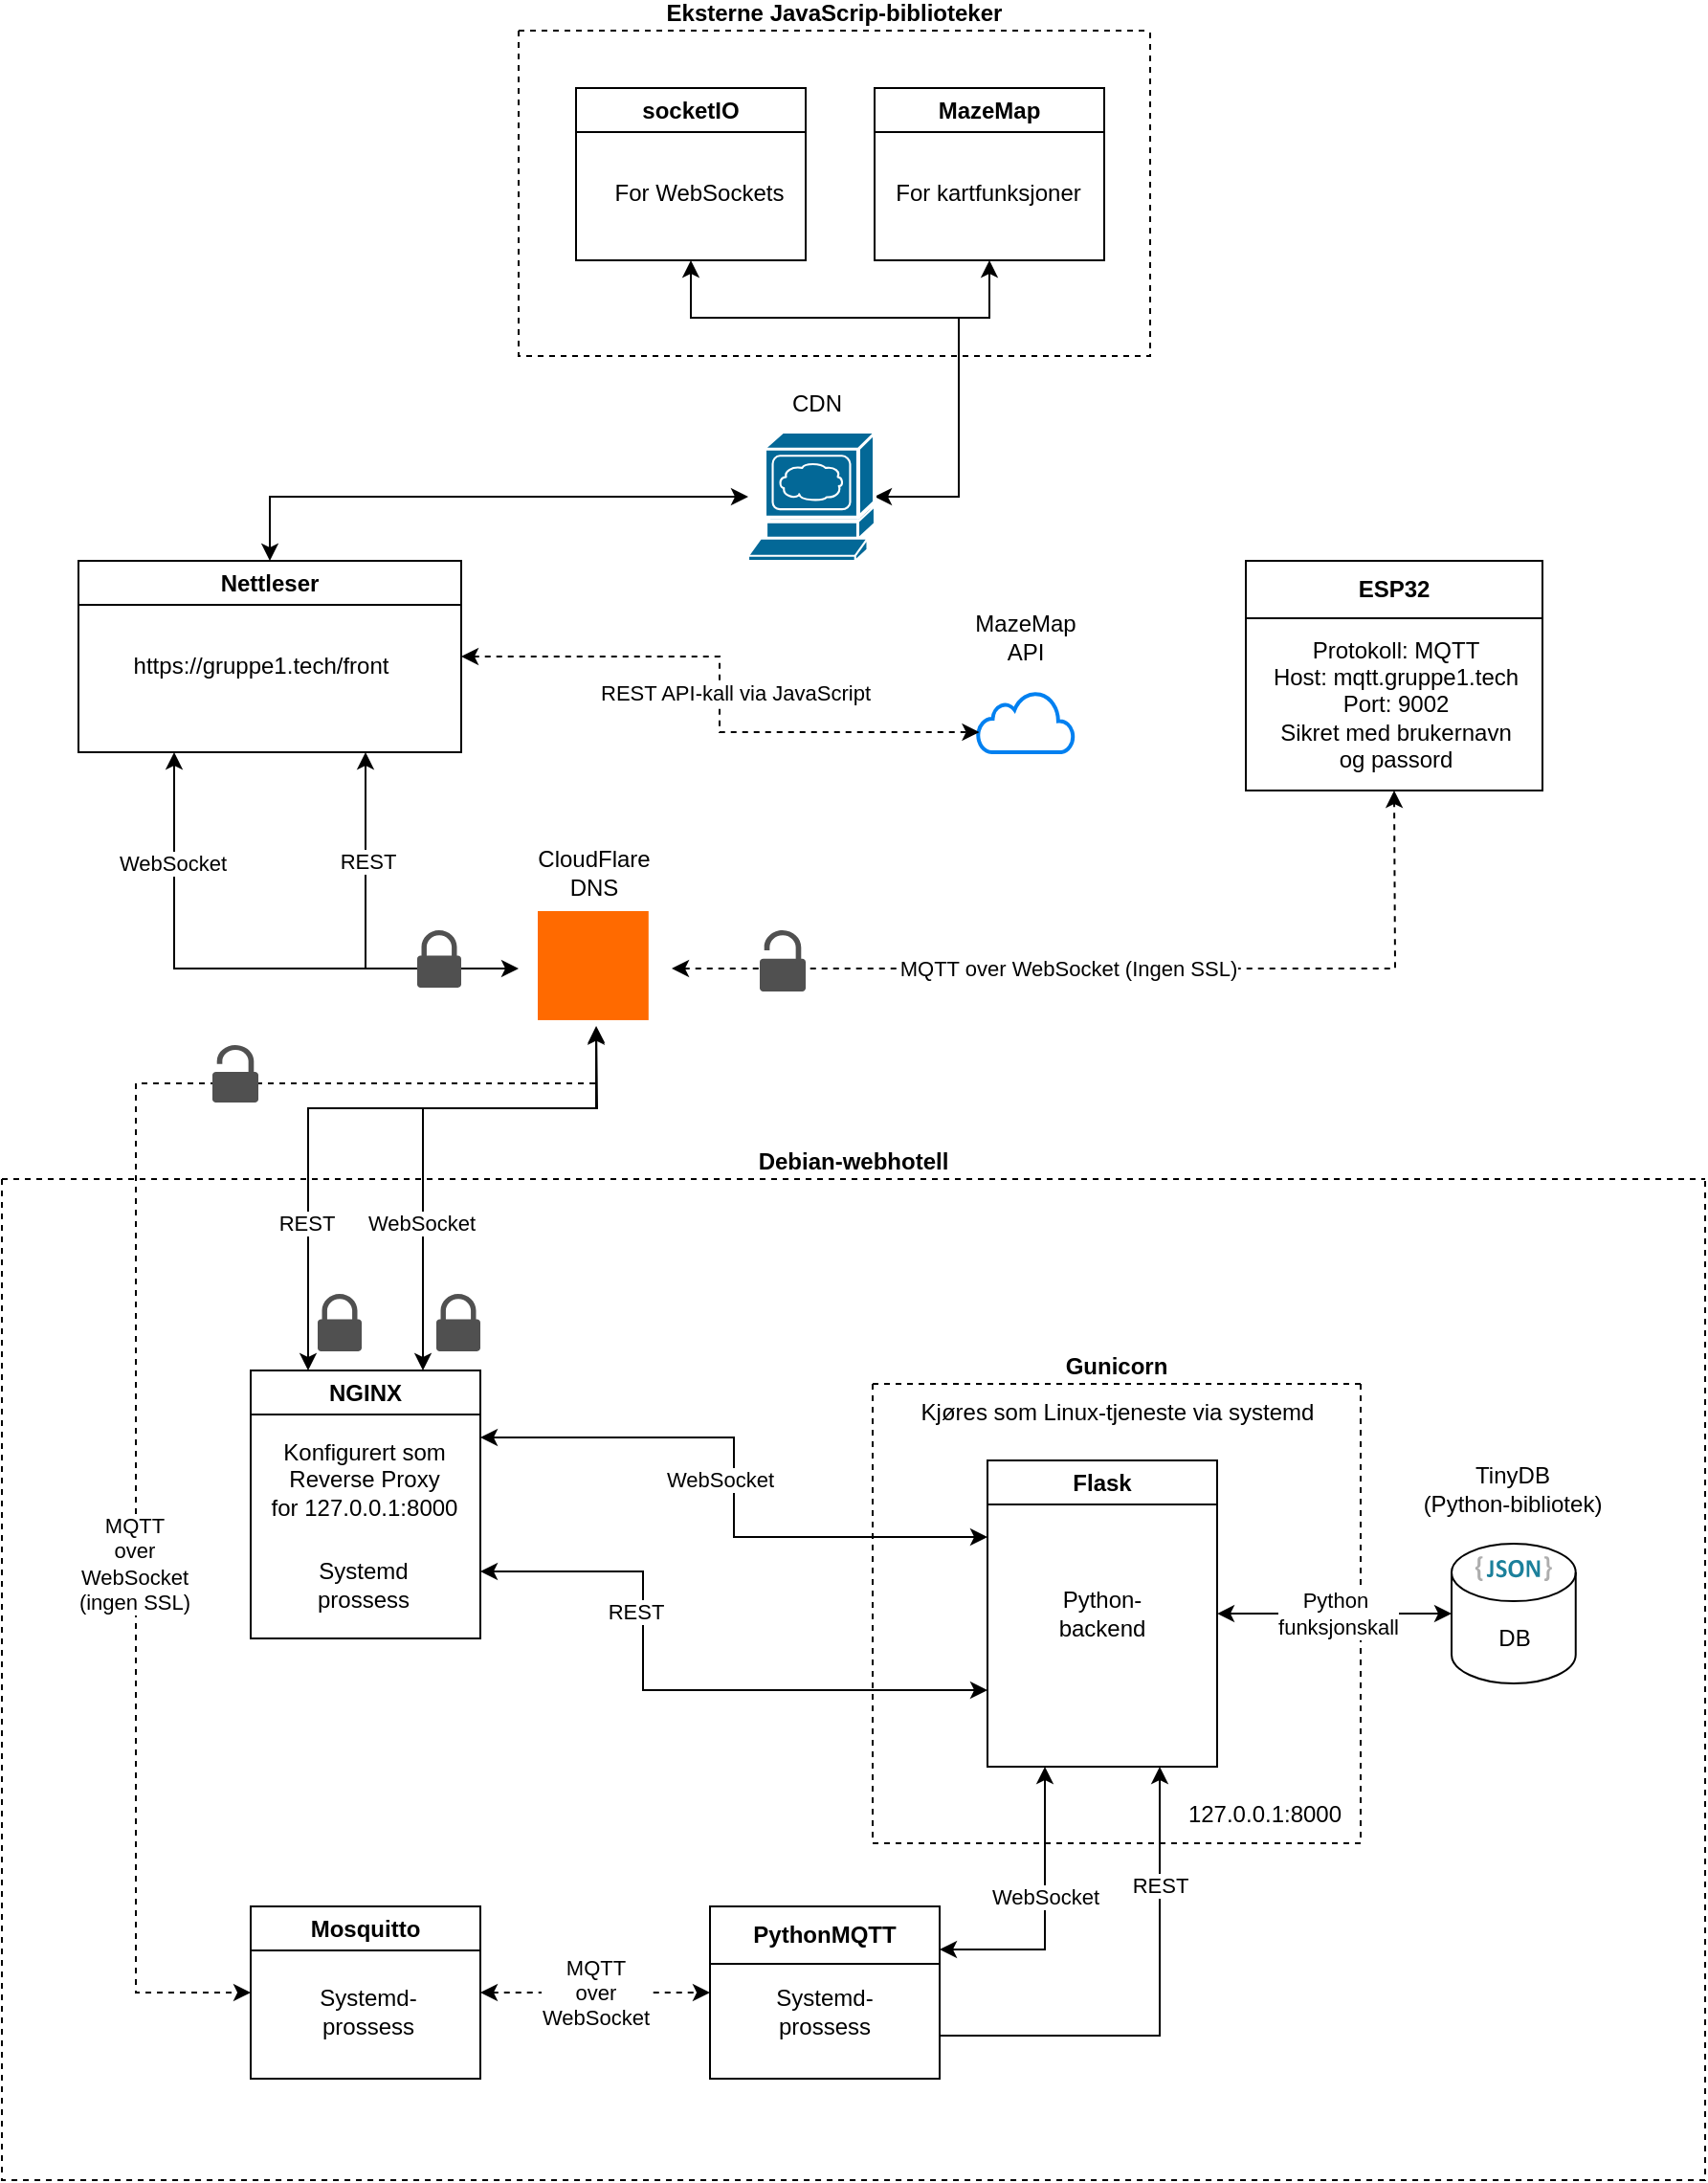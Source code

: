 <mxfile version="24.9.0">
  <diagram name="Page-1" id="gCyIn5LwwLEo6zyTEe6D">
    <mxGraphModel dx="1565" dy="2018" grid="1" gridSize="10" guides="1" tooltips="1" connect="1" arrows="1" fold="1" page="0" pageScale="1" pageWidth="850" pageHeight="1100" math="0" shadow="0">
      <root>
        <mxCell id="0" />
        <mxCell id="1" parent="0" />
        <mxCell id="6MU27Whc_V-Y_yFQVjix-9" value="Debian-webhotell" style="swimlane;startSize=0;dashed=1;spacingTop=-20;" parent="1" vertex="1">
          <mxGeometry x="-250" y="210" width="890" height="522.97" as="geometry" />
        </mxCell>
        <mxCell id="6MU27Whc_V-Y_yFQVjix-73" value="Gunicorn" style="swimlane;startSize=0;spacingTop=-20;dashed=1;" parent="6MU27Whc_V-Y_yFQVjix-9" vertex="1">
          <mxGeometry x="455" y="107.03" width="255" height="240" as="geometry">
            <mxRectangle x="470" y="90" width="90" height="10" as="alternateBounds" />
          </mxGeometry>
        </mxCell>
        <mxCell id="6MU27Whc_V-Y_yFQVjix-74" value="127.0.0.1:8000" style="text;html=1;align=center;verticalAlign=middle;whiteSpace=wrap;rounded=0;" parent="6MU27Whc_V-Y_yFQVjix-73" vertex="1">
          <mxGeometry x="150" y="210" width="110" height="30" as="geometry" />
        </mxCell>
        <mxCell id="6MU27Whc_V-Y_yFQVjix-12" value="Flask" style="swimlane;whiteSpace=wrap;html=1;" parent="6MU27Whc_V-Y_yFQVjix-73" vertex="1">
          <mxGeometry x="60" y="40" width="120" height="160" as="geometry" />
        </mxCell>
        <mxCell id="6MU27Whc_V-Y_yFQVjix-72" value="Python-&lt;br&gt;backend" style="text;html=1;align=center;verticalAlign=middle;whiteSpace=wrap;rounded=0;" parent="6MU27Whc_V-Y_yFQVjix-12" vertex="1">
          <mxGeometry x="30" y="65" width="60" height="30" as="geometry" />
        </mxCell>
        <mxCell id="o-JDEkdmI73gaCv2gA7U-50" value="Kjøres som Linux-tjeneste via systemd" style="text;html=1;align=center;verticalAlign=middle;whiteSpace=wrap;rounded=0;" vertex="1" parent="6MU27Whc_V-Y_yFQVjix-73">
          <mxGeometry x="22.5" width="210" height="30" as="geometry" />
        </mxCell>
        <mxCell id="6MU27Whc_V-Y_yFQVjix-20" value="&lt;div&gt;MQTT&lt;/div&gt;&lt;div&gt;over&lt;/div&gt;&lt;div&gt;WebSocket&lt;br&gt;&lt;/div&gt;" style="edgeStyle=orthogonalEdgeStyle;rounded=0;orthogonalLoop=1;jettySize=auto;html=1;exitX=1;exitY=0.5;exitDx=0;exitDy=0;entryX=0;entryY=0.5;entryDx=0;entryDy=0;startArrow=classic;startFill=1;dashed=1;" parent="6MU27Whc_V-Y_yFQVjix-9" source="6MU27Whc_V-Y_yFQVjix-3" target="6MU27Whc_V-Y_yFQVjix-5" edge="1">
          <mxGeometry relative="1" as="geometry" />
        </mxCell>
        <mxCell id="6MU27Whc_V-Y_yFQVjix-3" value="Mosquitto" style="swimlane;whiteSpace=wrap;html=1;" parent="6MU27Whc_V-Y_yFQVjix-9" vertex="1">
          <mxGeometry x="130" y="380" width="120" height="90" as="geometry" />
        </mxCell>
        <mxCell id="6MU27Whc_V-Y_yFQVjix-71" value="&lt;div&gt;Systemd-&lt;/div&gt;&lt;div&gt;prossess&lt;br&gt;&lt;/div&gt;" style="text;html=1;align=center;verticalAlign=middle;whiteSpace=wrap;rounded=0;" parent="6MU27Whc_V-Y_yFQVjix-3" vertex="1">
          <mxGeometry x="16" y="40" width="91.05" height="30" as="geometry" />
        </mxCell>
        <mxCell id="6MU27Whc_V-Y_yFQVjix-23" style="edgeStyle=orthogonalEdgeStyle;rounded=0;orthogonalLoop=1;jettySize=auto;html=1;exitX=1;exitY=0.25;exitDx=0;exitDy=0;entryX=0.25;entryY=1;entryDx=0;entryDy=0;startArrow=classic;startFill=1;" parent="6MU27Whc_V-Y_yFQVjix-9" source="6MU27Whc_V-Y_yFQVjix-5" target="6MU27Whc_V-Y_yFQVjix-12" edge="1">
          <mxGeometry relative="1" as="geometry" />
        </mxCell>
        <mxCell id="6MU27Whc_V-Y_yFQVjix-46" value="WebSocket" style="edgeLabel;html=1;align=center;verticalAlign=middle;resizable=0;points=[];" parent="6MU27Whc_V-Y_yFQVjix-23" vertex="1" connectable="0">
          <mxGeometry x="-0.19" y="-1" relative="1" as="geometry">
            <mxPoint x="-1" y="-22" as="offset" />
          </mxGeometry>
        </mxCell>
        <mxCell id="o-JDEkdmI73gaCv2gA7U-43" value="REST" style="edgeStyle=orthogonalEdgeStyle;rounded=0;orthogonalLoop=1;jettySize=auto;html=1;exitX=1;exitY=0.75;exitDx=0;exitDy=0;entryX=0.75;entryY=1;entryDx=0;entryDy=0;" edge="1" parent="6MU27Whc_V-Y_yFQVjix-9" source="6MU27Whc_V-Y_yFQVjix-5" target="6MU27Whc_V-Y_yFQVjix-12">
          <mxGeometry x="0.52" relative="1" as="geometry">
            <mxPoint as="offset" />
          </mxGeometry>
        </mxCell>
        <mxCell id="6MU27Whc_V-Y_yFQVjix-5" value="PythonMQTT" style="swimlane;whiteSpace=wrap;html=1;startSize=30;" parent="6MU27Whc_V-Y_yFQVjix-9" vertex="1">
          <mxGeometry x="370" y="380" width="120" height="90" as="geometry" />
        </mxCell>
        <mxCell id="6MU27Whc_V-Y_yFQVjix-70" value="&lt;div&gt;Systemd-&lt;/div&gt;&lt;div&gt;prossess&lt;br&gt;&lt;/div&gt;" style="text;html=1;align=center;verticalAlign=middle;whiteSpace=wrap;rounded=0;" parent="6MU27Whc_V-Y_yFQVjix-5" vertex="1">
          <mxGeometry x="30" y="40" width="60" height="30" as="geometry" />
        </mxCell>
        <mxCell id="6MU27Whc_V-Y_yFQVjix-30" style="edgeStyle=orthogonalEdgeStyle;rounded=0;orthogonalLoop=1;jettySize=auto;html=1;exitX=0;exitY=0.75;exitDx=0;exitDy=0;entryX=1;entryY=0.75;entryDx=0;entryDy=0;startArrow=classic;startFill=1;" parent="6MU27Whc_V-Y_yFQVjix-9" source="6MU27Whc_V-Y_yFQVjix-12" target="6MU27Whc_V-Y_yFQVjix-13" edge="1">
          <mxGeometry relative="1" as="geometry">
            <Array as="points">
              <mxPoint x="335" y="267" />
              <mxPoint x="335" y="205" />
            </Array>
          </mxGeometry>
        </mxCell>
        <mxCell id="6MU27Whc_V-Y_yFQVjix-49" value="REST" style="edgeLabel;html=1;align=center;verticalAlign=middle;resizable=0;points=[];" parent="6MU27Whc_V-Y_yFQVjix-30" vertex="1" connectable="0">
          <mxGeometry x="0.348" y="1" relative="1" as="geometry">
            <mxPoint x="-3" y="-1" as="offset" />
          </mxGeometry>
        </mxCell>
        <mxCell id="6MU27Whc_V-Y_yFQVjix-58" style="edgeStyle=orthogonalEdgeStyle;rounded=0;orthogonalLoop=1;jettySize=auto;html=1;exitX=1;exitY=0.5;exitDx=0;exitDy=0;startArrow=classic;startFill=1;" parent="6MU27Whc_V-Y_yFQVjix-9" source="6MU27Whc_V-Y_yFQVjix-12" target="6MU27Whc_V-Y_yFQVjix-57" edge="1">
          <mxGeometry relative="1" as="geometry" />
        </mxCell>
        <mxCell id="6MU27Whc_V-Y_yFQVjix-66" value="&lt;div&gt;&lt;br&gt;&lt;/div&gt;&lt;div&gt;&lt;br&gt;&lt;/div&gt;" style="edgeLabel;html=1;align=center;verticalAlign=middle;resizable=0;points=[];" parent="6MU27Whc_V-Y_yFQVjix-58" vertex="1" connectable="0">
          <mxGeometry x="0.2" y="-2" relative="1" as="geometry">
            <mxPoint as="offset" />
          </mxGeometry>
        </mxCell>
        <mxCell id="o-JDEkdmI73gaCv2gA7U-52" value="&lt;div&gt;Python&amp;nbsp;&lt;/div&gt;&lt;div&gt;funksjonskall&lt;/div&gt;" style="edgeLabel;html=1;align=center;verticalAlign=middle;resizable=0;points=[];" vertex="1" connectable="0" parent="6MU27Whc_V-Y_yFQVjix-58">
          <mxGeometry x="-0.474" y="-1" relative="1" as="geometry">
            <mxPoint x="31" y="-1" as="offset" />
          </mxGeometry>
        </mxCell>
        <mxCell id="6MU27Whc_V-Y_yFQVjix-29" style="edgeStyle=orthogonalEdgeStyle;rounded=0;orthogonalLoop=1;jettySize=auto;html=1;exitX=1;exitY=0.25;exitDx=0;exitDy=0;entryX=0;entryY=0.25;entryDx=0;entryDy=0;startArrow=classic;startFill=1;" parent="6MU27Whc_V-Y_yFQVjix-9" source="6MU27Whc_V-Y_yFQVjix-13" target="6MU27Whc_V-Y_yFQVjix-12" edge="1">
          <mxGeometry relative="1" as="geometry" />
        </mxCell>
        <mxCell id="6MU27Whc_V-Y_yFQVjix-54" value="&lt;div&gt;WebSocket&lt;/div&gt;" style="edgeLabel;html=1;align=center;verticalAlign=middle;resizable=0;points=[];" parent="6MU27Whc_V-Y_yFQVjix-29" vertex="1" connectable="0">
          <mxGeometry x="-0.37" y="1" relative="1" as="geometry">
            <mxPoint x="25" y="23" as="offset" />
          </mxGeometry>
        </mxCell>
        <mxCell id="6MU27Whc_V-Y_yFQVjix-13" value="NGINX" style="swimlane;whiteSpace=wrap;html=1;" parent="6MU27Whc_V-Y_yFQVjix-9" vertex="1">
          <mxGeometry x="130" y="100" width="120" height="140" as="geometry" />
        </mxCell>
        <mxCell id="6MU27Whc_V-Y_yFQVjix-48" value="&lt;div&gt;Konfigurert som&lt;br&gt;&lt;/div&gt;&lt;div&gt;Reverse Proxy&lt;/div&gt;&lt;div&gt;for 127.0.0.1:8000&lt;br&gt;&lt;/div&gt;" style="text;html=1;align=center;verticalAlign=middle;resizable=0;points=[];autosize=1;strokeColor=none;fillColor=none;" parent="6MU27Whc_V-Y_yFQVjix-13" vertex="1">
          <mxGeometry x="-1" y="27.03" width="120" height="60" as="geometry" />
        </mxCell>
        <mxCell id="o-JDEkdmI73gaCv2gA7U-46" value="&lt;div&gt;Systemd&lt;/div&gt;&lt;div&gt;prossess&lt;br&gt;&lt;/div&gt;" style="text;html=1;align=center;verticalAlign=middle;whiteSpace=wrap;rounded=0;" vertex="1" parent="6MU27Whc_V-Y_yFQVjix-13">
          <mxGeometry x="29" y="97.03" width="60" height="30" as="geometry" />
        </mxCell>
        <mxCell id="6MU27Whc_V-Y_yFQVjix-57" value="&lt;div&gt;DB&lt;br&gt;&lt;/div&gt;" style="shape=cylinder3;whiteSpace=wrap;html=1;boundedLbl=1;backgroundOutline=1;size=15;" parent="6MU27Whc_V-Y_yFQVjix-9" vertex="1">
          <mxGeometry x="757.5" y="190.54" width="64.87" height="72.97" as="geometry" />
        </mxCell>
        <mxCell id="o-JDEkdmI73gaCv2gA7U-33" value="" style="sketch=0;pointerEvents=1;shadow=0;dashed=0;html=1;strokeColor=none;fillColor=#505050;labelPosition=center;verticalLabelPosition=bottom;verticalAlign=top;outlineConnect=0;align=center;shape=mxgraph.office.security.lock_protected;" vertex="1" parent="6MU27Whc_V-Y_yFQVjix-9">
          <mxGeometry x="227" y="60" width="23" height="30" as="geometry" />
        </mxCell>
        <mxCell id="o-JDEkdmI73gaCv2gA7U-42" value="" style="sketch=0;pointerEvents=1;shadow=0;dashed=0;html=1;strokeColor=none;fillColor=#505050;labelPosition=center;verticalLabelPosition=bottom;verticalAlign=top;outlineConnect=0;align=center;shape=mxgraph.office.security.lock_protected;" vertex="1" parent="6MU27Whc_V-Y_yFQVjix-9">
          <mxGeometry x="165" y="60.0" width="23" height="30" as="geometry" />
        </mxCell>
        <mxCell id="o-JDEkdmI73gaCv2gA7U-47" value="&lt;div&gt;TinyDB&lt;/div&gt;&lt;div&gt;(Python-bibliotek)&lt;br&gt;&lt;/div&gt;" style="text;html=1;align=center;verticalAlign=middle;whiteSpace=wrap;rounded=0;" vertex="1" parent="6MU27Whc_V-Y_yFQVjix-9">
          <mxGeometry x="727.43" y="147.03" width="125" height="30" as="geometry" />
        </mxCell>
        <mxCell id="o-JDEkdmI73gaCv2gA7U-51" value="" style="dashed=0;outlineConnect=0;html=1;align=center;labelPosition=center;verticalLabelPosition=bottom;verticalAlign=top;shape=mxgraph.weblogos.json_2" vertex="1" parent="6MU27Whc_V-Y_yFQVjix-9">
          <mxGeometry x="769.93" y="197.03" width="40" height="12.97" as="geometry" />
        </mxCell>
        <mxCell id="6MU27Whc_V-Y_yFQVjix-1" value="&lt;div&gt;ESP32&lt;/div&gt;" style="swimlane;whiteSpace=wrap;html=1;startSize=30;" parent="1" vertex="1">
          <mxGeometry x="400" y="-113" width="155" height="120" as="geometry" />
        </mxCell>
        <mxCell id="6MU27Whc_V-Y_yFQVjix-75" value="&lt;div&gt;Protokoll: MQTT&lt;br&gt;&lt;/div&gt;&lt;div&gt;Host: mqtt.gruppe1.tech&lt;/div&gt;&lt;div&gt;Port: 9002&lt;/div&gt;&lt;div&gt;Sikret med brukernavn&lt;/div&gt;&lt;div&gt;og passord&lt;br&gt;&lt;/div&gt;" style="text;html=1;align=center;verticalAlign=middle;resizable=0;points=[];autosize=1;strokeColor=none;fillColor=none;" parent="6MU27Whc_V-Y_yFQVjix-1" vertex="1">
          <mxGeometry x="2.5" y="30" width="150" height="90" as="geometry" />
        </mxCell>
        <mxCell id="o-JDEkdmI73gaCv2gA7U-16" value="REST" style="edgeStyle=orthogonalEdgeStyle;rounded=0;orthogonalLoop=1;jettySize=auto;html=1;exitX=0.75;exitY=1;exitDx=0;exitDy=0;endArrow=none;endFill=0;startArrow=classic;startFill=1;" edge="1" parent="1" source="6MU27Whc_V-Y_yFQVjix-7">
          <mxGeometry relative="1" as="geometry">
            <mxPoint x="-60" y="100" as="targetPoint" />
          </mxGeometry>
        </mxCell>
        <mxCell id="6MU27Whc_V-Y_yFQVjix-7" value="Nettleser" style="swimlane;whiteSpace=wrap;html=1;" parent="1" vertex="1">
          <mxGeometry x="-210" y="-113" width="200" height="100" as="geometry" />
        </mxCell>
        <mxCell id="6MU27Whc_V-Y_yFQVjix-45" value="https://gruppe1.tech/front" style="text;html=1;align=center;verticalAlign=middle;resizable=0;points=[];autosize=1;strokeColor=none;fillColor=none;" parent="6MU27Whc_V-Y_yFQVjix-7" vertex="1">
          <mxGeometry x="15" y="40" width="160" height="30" as="geometry" />
        </mxCell>
        <mxCell id="6MU27Whc_V-Y_yFQVjix-39" style="edgeStyle=orthogonalEdgeStyle;rounded=0;orthogonalLoop=1;jettySize=auto;html=1;exitX=0;exitY=0.5;exitDx=0;exitDy=0;entryX=0.5;entryY=0;entryDx=0;entryDy=0;startArrow=classic;startFill=1;" parent="1" source="6MU27Whc_V-Y_yFQVjix-41" target="6MU27Whc_V-Y_yFQVjix-7" edge="1">
          <mxGeometry relative="1" as="geometry" />
        </mxCell>
        <mxCell id="6MU27Whc_V-Y_yFQVjix-96" style="edgeStyle=orthogonalEdgeStyle;rounded=0;orthogonalLoop=1;jettySize=auto;html=1;exitX=1;exitY=0.5;exitDx=0;exitDy=0;exitPerimeter=0;entryX=0.5;entryY=1;entryDx=0;entryDy=0;" parent="1" source="6MU27Whc_V-Y_yFQVjix-41" target="6MU27Whc_V-Y_yFQVjix-36" edge="1">
          <mxGeometry relative="1" as="geometry">
            <Array as="points">
              <mxPoint x="250" y="-147" />
              <mxPoint x="250" y="-240" />
              <mxPoint x="266" y="-240" />
            </Array>
          </mxGeometry>
        </mxCell>
        <mxCell id="6MU27Whc_V-Y_yFQVjix-97" style="edgeStyle=orthogonalEdgeStyle;rounded=0;orthogonalLoop=1;jettySize=auto;html=1;exitX=1;exitY=0.5;exitDx=0;exitDy=0;exitPerimeter=0;entryX=0.5;entryY=1;entryDx=0;entryDy=0;startArrow=classic;startFill=1;" parent="1" source="6MU27Whc_V-Y_yFQVjix-41" target="6MU27Whc_V-Y_yFQVjix-35" edge="1">
          <mxGeometry relative="1" as="geometry">
            <Array as="points">
              <mxPoint x="250" y="-147" />
              <mxPoint x="250" y="-240" />
              <mxPoint x="110" y="-240" />
            </Array>
          </mxGeometry>
        </mxCell>
        <mxCell id="6MU27Whc_V-Y_yFQVjix-41" value="" style="shape=mxgraph.cisco.servers.www_server;html=1;pointerEvents=1;dashed=0;fillColor=#036897;strokeColor=#ffffff;strokeWidth=2;verticalLabelPosition=bottom;verticalAlign=top;align=center;outlineConnect=0;" parent="1" vertex="1">
          <mxGeometry x="140" y="-180" width="66" height="67" as="geometry" />
        </mxCell>
        <mxCell id="6MU27Whc_V-Y_yFQVjix-47" value="Eksterne JavaScrip-biblioteker" style="swimlane;startSize=0;dashed=1;spacingTop=-20;" parent="1" vertex="1">
          <mxGeometry x="20" y="-390" width="330" height="170" as="geometry" />
        </mxCell>
        <mxCell id="6MU27Whc_V-Y_yFQVjix-36" value="MazeMap" style="swimlane;whiteSpace=wrap;html=1;" parent="6MU27Whc_V-Y_yFQVjix-47" vertex="1">
          <mxGeometry x="186" y="30" width="120" height="90" as="geometry" />
        </mxCell>
        <mxCell id="o-JDEkdmI73gaCv2gA7U-55" value="For kartfunksjoner" style="text;html=1;align=center;verticalAlign=middle;resizable=0;points=[];autosize=1;strokeColor=none;fillColor=none;" vertex="1" parent="6MU27Whc_V-Y_yFQVjix-36">
          <mxGeometry x="-1" y="40" width="120" height="30" as="geometry" />
        </mxCell>
        <mxCell id="6MU27Whc_V-Y_yFQVjix-35" value="socketIO" style="swimlane;whiteSpace=wrap;html=1;" parent="6MU27Whc_V-Y_yFQVjix-47" vertex="1">
          <mxGeometry x="30" y="30" width="120" height="90" as="geometry" />
        </mxCell>
        <mxCell id="o-JDEkdmI73gaCv2gA7U-54" value="For WebSockets" style="text;html=1;align=center;verticalAlign=middle;resizable=0;points=[];autosize=1;strokeColor=none;fillColor=none;" vertex="1" parent="6MU27Whc_V-Y_yFQVjix-35">
          <mxGeometry x="8.5" y="40" width="110" height="30" as="geometry" />
        </mxCell>
        <mxCell id="6MU27Whc_V-Y_yFQVjix-59" value="" style="points=[];aspect=fixed;html=1;align=center;shadow=0;dashed=0;fillColor=#FF6A00;strokeColor=none;shape=mxgraph.alibaba_cloud.dns_domain_name_system;" parent="1" vertex="1">
          <mxGeometry x="30.0" y="70" width="57.9" height="56.97" as="geometry" />
        </mxCell>
        <mxCell id="6MU27Whc_V-Y_yFQVjix-68" value="&lt;div&gt;CloudFlare&lt;/div&gt;&lt;div&gt;DNS&lt;/div&gt;" style="text;html=1;align=center;verticalAlign=middle;resizable=0;points=[];autosize=1;strokeColor=none;fillColor=none;" parent="1" vertex="1">
          <mxGeometry x="18.95" y="30" width="80" height="40" as="geometry" />
        </mxCell>
        <mxCell id="6MU27Whc_V-Y_yFQVjix-86" value="" style="endArrow=classic;startArrow=classic;html=1;rounded=0;exitX=0.25;exitY=0;exitDx=0;exitDy=0;entryX=0.509;entryY=1.001;entryDx=0;entryDy=0;entryPerimeter=0;" parent="1" source="6MU27Whc_V-Y_yFQVjix-13" edge="1">
          <mxGeometry width="50" height="50" relative="1" as="geometry">
            <mxPoint x="45" y="352.97" as="sourcePoint" />
            <mxPoint x="60.521" y="129.997" as="targetPoint" />
            <Array as="points">
              <mxPoint x="-90" y="173" />
              <mxPoint x="61" y="172.97" />
            </Array>
          </mxGeometry>
        </mxCell>
        <mxCell id="6MU27Whc_V-Y_yFQVjix-90" value="REST" style="edgeLabel;html=1;align=center;verticalAlign=middle;resizable=0;points=[];" parent="6MU27Whc_V-Y_yFQVjix-86" vertex="1" connectable="0">
          <mxGeometry x="-0.448" y="-1" relative="1" as="geometry">
            <mxPoint x="-2" y="14" as="offset" />
          </mxGeometry>
        </mxCell>
        <mxCell id="6MU27Whc_V-Y_yFQVjix-88" style="edgeStyle=orthogonalEdgeStyle;rounded=0;orthogonalLoop=1;jettySize=auto;html=1;exitX=0.75;exitY=0;exitDx=0;exitDy=0;entryX=0.509;entryY=1.015;entryDx=0;entryDy=0;entryPerimeter=0;startArrow=classic;startFill=1;" parent="1" source="6MU27Whc_V-Y_yFQVjix-13" edge="1">
          <mxGeometry relative="1" as="geometry">
            <Array as="points">
              <mxPoint x="-30" y="173" />
              <mxPoint x="61" y="173" />
            </Array>
            <mxPoint x="60.521" y="130.795" as="targetPoint" />
          </mxGeometry>
        </mxCell>
        <mxCell id="6MU27Whc_V-Y_yFQVjix-89" value="WebSocket" style="edgeLabel;html=1;align=center;verticalAlign=middle;resizable=0;points=[];" parent="6MU27Whc_V-Y_yFQVjix-88" vertex="1" connectable="0">
          <mxGeometry x="-0.495" relative="1" as="geometry">
            <mxPoint x="-1" y="-9" as="offset" />
          </mxGeometry>
        </mxCell>
        <mxCell id="6MU27Whc_V-Y_yFQVjix-95" value="CDN" style="text;html=1;align=center;verticalAlign=middle;whiteSpace=wrap;rounded=0;" parent="1" vertex="1">
          <mxGeometry x="146" y="-210" width="60" height="30" as="geometry" />
        </mxCell>
        <mxCell id="o-JDEkdmI73gaCv2gA7U-3" value="" style="aspect=fixed;html=1;align=center;shadow=0;dashed=0;spacingTop=3;image=img/lib/active_directory/internet_cloud.svg;shape=mxgraph.ios7.icons.cloud;whiteSpace=wrap;verticalLabelPosition=bottom;labelBackgroundColor=#ffffff;verticalAlign=top;strokeWidth=2;strokeColor=#0080F0;" vertex="1" parent="1">
          <mxGeometry x="260" y="-44.5" width="50" height="31.5" as="geometry" />
        </mxCell>
        <mxCell id="o-JDEkdmI73gaCv2gA7U-5" value="MazeMap API" style="text;html=1;align=center;verticalAlign=middle;whiteSpace=wrap;rounded=0;" vertex="1" parent="1">
          <mxGeometry x="255" y="-88" width="60" height="30" as="geometry" />
        </mxCell>
        <mxCell id="o-JDEkdmI73gaCv2gA7U-10" style="edgeStyle=orthogonalEdgeStyle;rounded=0;orthogonalLoop=1;jettySize=auto;html=1;exitX=1;exitY=0.5;exitDx=0;exitDy=0;entryX=0.015;entryY=0.667;entryDx=0;entryDy=0;entryPerimeter=0;startArrow=classic;startFill=1;dashed=1;" edge="1" parent="1" source="6MU27Whc_V-Y_yFQVjix-7" target="o-JDEkdmI73gaCv2gA7U-3">
          <mxGeometry relative="1" as="geometry" />
        </mxCell>
        <mxCell id="o-JDEkdmI73gaCv2gA7U-14" value="REST API-kall via JavaScript" style="edgeLabel;html=1;align=center;verticalAlign=middle;resizable=0;points=[];" vertex="1" connectable="0" parent="o-JDEkdmI73gaCv2gA7U-10">
          <mxGeometry x="-0.299" y="2" relative="1" as="geometry">
            <mxPoint x="34" y="21" as="offset" />
          </mxGeometry>
        </mxCell>
        <mxCell id="o-JDEkdmI73gaCv2gA7U-15" value="" style="endArrow=classic;startArrow=classic;html=1;rounded=0;exitX=0.25;exitY=1;exitDx=0;exitDy=0;" edge="1" parent="1" source="6MU27Whc_V-Y_yFQVjix-7">
          <mxGeometry width="50" height="50" relative="1" as="geometry">
            <mxPoint x="10" y="80" as="sourcePoint" />
            <mxPoint x="20" y="100" as="targetPoint" />
            <Array as="points">
              <mxPoint x="-160" y="100" />
            </Array>
          </mxGeometry>
        </mxCell>
        <mxCell id="o-JDEkdmI73gaCv2gA7U-17" value="WebSocket" style="edgeLabel;html=1;align=center;verticalAlign=middle;resizable=0;points=[];" vertex="1" connectable="0" parent="o-JDEkdmI73gaCv2gA7U-15">
          <mxGeometry x="-0.606" y="-1" relative="1" as="geometry">
            <mxPoint as="offset" />
          </mxGeometry>
        </mxCell>
        <mxCell id="o-JDEkdmI73gaCv2gA7U-19" value="" style="endArrow=classic;startArrow=classic;html=1;rounded=0;entryX=0.5;entryY=1;entryDx=0;entryDy=0;dashed=1;" edge="1" parent="1" target="6MU27Whc_V-Y_yFQVjix-1">
          <mxGeometry width="50" height="50" relative="1" as="geometry">
            <mxPoint x="100" y="100" as="sourcePoint" />
            <mxPoint x="220" as="targetPoint" />
            <Array as="points">
              <mxPoint x="478" y="100" />
            </Array>
          </mxGeometry>
        </mxCell>
        <mxCell id="o-JDEkdmI73gaCv2gA7U-20" value="MQTT over WebSocket (Ingen SSL)" style="edgeLabel;html=1;align=center;verticalAlign=middle;resizable=0;points=[];" vertex="1" connectable="0" parent="o-JDEkdmI73gaCv2gA7U-19">
          <mxGeometry x="-0.123" relative="1" as="geometry">
            <mxPoint as="offset" />
          </mxGeometry>
        </mxCell>
        <mxCell id="o-JDEkdmI73gaCv2gA7U-29" value="" style="sketch=0;pointerEvents=1;shadow=0;dashed=0;html=1;strokeColor=none;fillColor=#505050;labelPosition=center;verticalLabelPosition=bottom;verticalAlign=top;outlineConnect=0;align=center;shape=mxgraph.office.security.lock_protected;" vertex="1" parent="1">
          <mxGeometry x="-33" y="80" width="23" height="30" as="geometry" />
        </mxCell>
        <mxCell id="o-JDEkdmI73gaCv2gA7U-30" value="" style="sketch=0;pointerEvents=1;shadow=0;dashed=0;html=1;strokeColor=none;fillColor=#505050;labelPosition=center;verticalLabelPosition=bottom;verticalAlign=top;outlineConnect=0;align=center;shape=mxgraph.office.security.lock_unprotected;" vertex="1" parent="1">
          <mxGeometry x="146" y="80" width="24" height="32" as="geometry" />
        </mxCell>
        <mxCell id="o-JDEkdmI73gaCv2gA7U-39" value="" style="endArrow=classic;startArrow=none;html=1;rounded=0;entryX=0;entryY=0.5;entryDx=0;entryDy=0;dashed=1;startFill=0;" edge="1" parent="1" target="6MU27Whc_V-Y_yFQVjix-3">
          <mxGeometry width="50" height="50" relative="1" as="geometry">
            <mxPoint x="60" y="160" as="sourcePoint" />
            <mxPoint x="100" y="120" as="targetPoint" />
            <Array as="points">
              <mxPoint x="60" y="160" />
              <mxPoint x="-180" y="160" />
              <mxPoint x="-180" y="350" />
              <mxPoint x="-180" y="635" />
            </Array>
          </mxGeometry>
        </mxCell>
        <mxCell id="o-JDEkdmI73gaCv2gA7U-40" value="&lt;div&gt;MQTT&lt;/div&gt;&lt;div&gt;over&lt;/div&gt;&lt;div&gt;WebSocket&lt;/div&gt;&lt;div&gt;(ingen SSL)&lt;br&gt;&lt;/div&gt;" style="edgeLabel;html=1;align=center;verticalAlign=middle;resizable=0;points=[];" vertex="1" connectable="0" parent="o-JDEkdmI73gaCv2gA7U-39">
          <mxGeometry x="0.27" y="-1" relative="1" as="geometry">
            <mxPoint y="-1" as="offset" />
          </mxGeometry>
        </mxCell>
        <mxCell id="o-JDEkdmI73gaCv2gA7U-41" value="" style="sketch=0;pointerEvents=1;shadow=0;dashed=0;html=1;strokeColor=none;fillColor=#505050;labelPosition=center;verticalLabelPosition=bottom;verticalAlign=top;outlineConnect=0;align=center;shape=mxgraph.office.security.lock_unprotected;" vertex="1" parent="1">
          <mxGeometry x="-140" y="140" width="24" height="30" as="geometry" />
        </mxCell>
      </root>
    </mxGraphModel>
  </diagram>
</mxfile>
